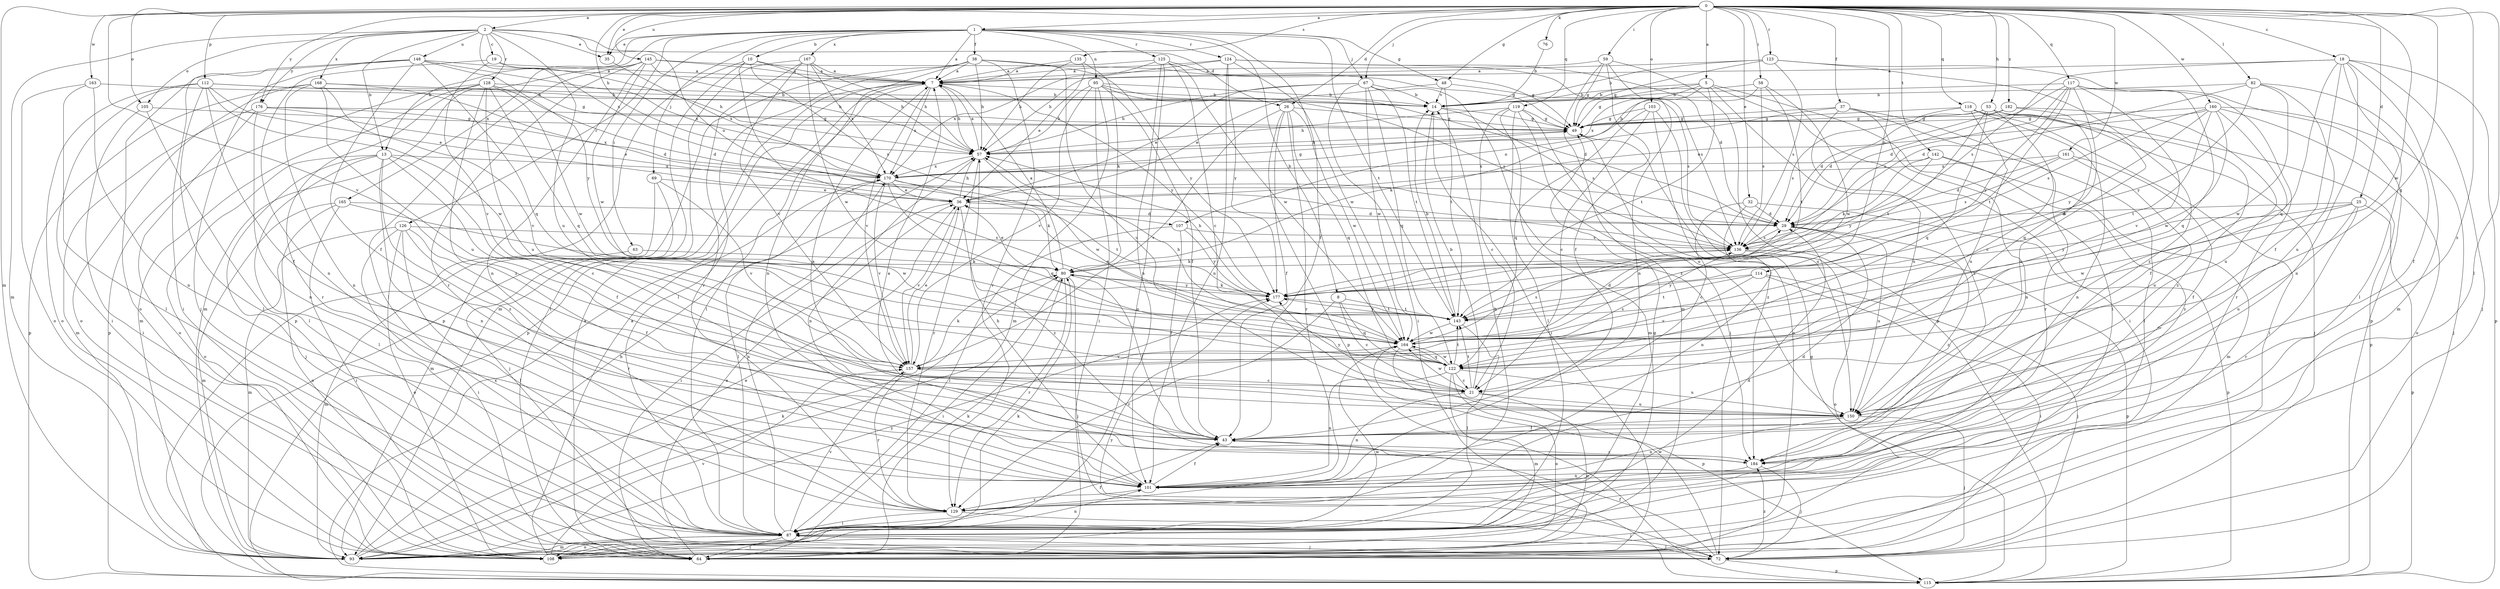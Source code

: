 strict digraph  {
0;
1;
2;
5;
7;
8;
10;
13;
14;
18;
19;
21;
25;
26;
29;
32;
35;
36;
37;
38;
43;
48;
49;
53;
57;
58;
59;
63;
64;
67;
69;
72;
76;
80;
82;
87;
93;
95;
101;
103;
105;
107;
108;
112;
114;
115;
117;
118;
119;
122;
123;
124;
125;
126;
128;
129;
135;
136;
142;
143;
145;
148;
150;
157;
160;
161;
163;
164;
165;
167;
168;
170;
176;
177;
182;
184;
0 -> 1  [label=a];
0 -> 2  [label=a];
0 -> 5  [label=a];
0 -> 18  [label=c];
0 -> 25  [label=d];
0 -> 26  [label=d];
0 -> 32  [label=e];
0 -> 35  [label=e];
0 -> 37  [label=f];
0 -> 48  [label=g];
0 -> 53  [label=h];
0 -> 57  [label=h];
0 -> 58  [label=i];
0 -> 59  [label=i];
0 -> 67  [label=j];
0 -> 76  [label=k];
0 -> 82  [label=l];
0 -> 87  [label=l];
0 -> 93  [label=m];
0 -> 103  [label=o];
0 -> 105  [label=o];
0 -> 112  [label=p];
0 -> 114  [label=p];
0 -> 117  [label=q];
0 -> 118  [label=q];
0 -> 119  [label=q];
0 -> 122  [label=q];
0 -> 123  [label=r];
0 -> 135  [label=s];
0 -> 142  [label=t];
0 -> 145  [label=u];
0 -> 157  [label=v];
0 -> 160  [label=w];
0 -> 161  [label=w];
0 -> 163  [label=w];
0 -> 164  [label=w];
0 -> 176  [label=y];
0 -> 182  [label=z];
0 -> 184  [label=z];
1 -> 7  [label=a];
1 -> 8  [label=b];
1 -> 10  [label=b];
1 -> 13  [label=b];
1 -> 35  [label=e];
1 -> 38  [label=f];
1 -> 43  [label=f];
1 -> 48  [label=g];
1 -> 63  [label=i];
1 -> 67  [label=j];
1 -> 69  [label=j];
1 -> 95  [label=n];
1 -> 124  [label=r];
1 -> 125  [label=r];
1 -> 126  [label=r];
1 -> 143  [label=t];
1 -> 165  [label=x];
1 -> 167  [label=x];
2 -> 13  [label=b];
2 -> 19  [label=c];
2 -> 26  [label=d];
2 -> 35  [label=e];
2 -> 93  [label=m];
2 -> 105  [label=o];
2 -> 107  [label=o];
2 -> 128  [label=r];
2 -> 148  [label=u];
2 -> 150  [label=u];
2 -> 168  [label=x];
2 -> 170  [label=x];
2 -> 176  [label=y];
5 -> 14  [label=b];
5 -> 49  [label=g];
5 -> 64  [label=i];
5 -> 87  [label=l];
5 -> 107  [label=o];
5 -> 143  [label=t];
5 -> 170  [label=x];
5 -> 184  [label=z];
7 -> 14  [label=b];
7 -> 57  [label=h];
7 -> 87  [label=l];
7 -> 115  [label=p];
7 -> 157  [label=v];
7 -> 170  [label=x];
7 -> 177  [label=y];
8 -> 21  [label=c];
8 -> 122  [label=q];
8 -> 129  [label=r];
8 -> 143  [label=t];
10 -> 7  [label=a];
10 -> 57  [label=h];
10 -> 93  [label=m];
10 -> 115  [label=p];
10 -> 136  [label=s];
10 -> 143  [label=t];
13 -> 21  [label=c];
13 -> 43  [label=f];
13 -> 72  [label=j];
13 -> 87  [label=l];
13 -> 101  [label=n];
13 -> 108  [label=o];
13 -> 170  [label=x];
13 -> 184  [label=z];
14 -> 49  [label=g];
14 -> 64  [label=i];
14 -> 136  [label=s];
18 -> 7  [label=a];
18 -> 43  [label=f];
18 -> 72  [label=j];
18 -> 87  [label=l];
18 -> 93  [label=m];
18 -> 101  [label=n];
18 -> 115  [label=p];
18 -> 122  [label=q];
18 -> 136  [label=s];
19 -> 7  [label=a];
19 -> 57  [label=h];
19 -> 101  [label=n];
19 -> 157  [label=v];
21 -> 14  [label=b];
21 -> 101  [label=n];
21 -> 108  [label=o];
21 -> 143  [label=t];
21 -> 150  [label=u];
21 -> 164  [label=w];
21 -> 177  [label=y];
25 -> 29  [label=d];
25 -> 115  [label=p];
25 -> 129  [label=r];
25 -> 150  [label=u];
25 -> 164  [label=w];
25 -> 177  [label=y];
26 -> 43  [label=f];
26 -> 49  [label=g];
26 -> 115  [label=p];
26 -> 122  [label=q];
26 -> 129  [label=r];
26 -> 157  [label=v];
26 -> 164  [label=w];
29 -> 136  [label=s];
29 -> 150  [label=u];
29 -> 184  [label=z];
32 -> 21  [label=c];
32 -> 29  [label=d];
32 -> 101  [label=n];
32 -> 115  [label=p];
35 -> 170  [label=x];
36 -> 29  [label=d];
36 -> 57  [label=h];
36 -> 64  [label=i];
36 -> 157  [label=v];
36 -> 184  [label=z];
37 -> 49  [label=g];
37 -> 80  [label=k];
37 -> 87  [label=l];
37 -> 101  [label=n];
37 -> 129  [label=r];
37 -> 150  [label=u];
38 -> 7  [label=a];
38 -> 57  [label=h];
38 -> 87  [label=l];
38 -> 101  [label=n];
38 -> 115  [label=p];
38 -> 129  [label=r];
38 -> 150  [label=u];
38 -> 177  [label=y];
43 -> 7  [label=a];
43 -> 184  [label=z];
48 -> 14  [label=v];
48 -> 36  [label=e];
48 -> 136  [label=s];
48 -> 143  [label=t];
49 -> 57  [label=h];
49 -> 184  [label=z];
53 -> 21  [label=c];
53 -> 29  [label=d];
53 -> 49  [label=g];
53 -> 115  [label=p];
53 -> 122  [label=q];
53 -> 143  [label=t];
53 -> 150  [label=u];
53 -> 184  [label=z];
57 -> 7  [label=a];
57 -> 101  [label=n];
57 -> 129  [label=r];
57 -> 164  [label=w];
57 -> 170  [label=x];
58 -> 14  [label=b];
58 -> 57  [label=h];
58 -> 136  [label=s];
58 -> 143  [label=t];
58 -> 164  [label=w];
59 -> 7  [label=a];
59 -> 43  [label=f];
59 -> 49  [label=g];
59 -> 93  [label=m];
59 -> 101  [label=n];
59 -> 115  [label=p];
63 -> 80  [label=k];
63 -> 93  [label=m];
64 -> 7  [label=a];
64 -> 36  [label=e];
64 -> 80  [label=k];
67 -> 14  [label=b];
67 -> 36  [label=e];
67 -> 57  [label=h];
67 -> 64  [label=i];
67 -> 122  [label=q];
67 -> 143  [label=t];
67 -> 164  [label=w];
67 -> 184  [label=z];
69 -> 36  [label=e];
69 -> 72  [label=j];
69 -> 93  [label=m];
69 -> 157  [label=v];
72 -> 43  [label=f];
72 -> 87  [label=l];
72 -> 115  [label=p];
72 -> 164  [label=w];
72 -> 184  [label=z];
76 -> 14  [label=b];
80 -> 7  [label=a];
80 -> 36  [label=e];
80 -> 43  [label=f];
80 -> 64  [label=i];
80 -> 72  [label=j];
80 -> 129  [label=r];
80 -> 177  [label=y];
82 -> 14  [label=b];
82 -> 29  [label=d];
82 -> 43  [label=f];
82 -> 150  [label=u];
82 -> 164  [label=w];
82 -> 177  [label=y];
87 -> 29  [label=d];
87 -> 43  [label=f];
87 -> 49  [label=g];
87 -> 64  [label=i];
87 -> 72  [label=j];
87 -> 93  [label=m];
87 -> 101  [label=n];
87 -> 108  [label=o];
87 -> 157  [label=v];
87 -> 170  [label=x];
93 -> 36  [label=e];
93 -> 57  [label=h];
93 -> 80  [label=k];
93 -> 177  [label=y];
95 -> 14  [label=b];
95 -> 29  [label=d];
95 -> 43  [label=f];
95 -> 57  [label=h];
95 -> 64  [label=i];
95 -> 93  [label=m];
95 -> 136  [label=s];
95 -> 157  [label=v];
101 -> 29  [label=d];
101 -> 43  [label=f];
101 -> 57  [label=h];
101 -> 129  [label=r];
103 -> 21  [label=c];
103 -> 49  [label=g];
103 -> 108  [label=o];
103 -> 122  [label=q];
103 -> 150  [label=u];
105 -> 49  [label=g];
105 -> 64  [label=i];
105 -> 87  [label=l];
107 -> 43  [label=f];
107 -> 87  [label=l];
107 -> 136  [label=s];
107 -> 177  [label=y];
108 -> 7  [label=a];
108 -> 80  [label=k];
108 -> 157  [label=v];
108 -> 164  [label=w];
112 -> 14  [label=b];
112 -> 36  [label=e];
112 -> 43  [label=f];
112 -> 49  [label=g];
112 -> 64  [label=i];
112 -> 87  [label=l];
112 -> 108  [label=o];
112 -> 164  [label=w];
114 -> 64  [label=i];
114 -> 72  [label=j];
114 -> 143  [label=t];
114 -> 157  [label=v];
114 -> 177  [label=y];
115 -> 49  [label=g];
115 -> 170  [label=x];
115 -> 177  [label=y];
117 -> 14  [label=b];
117 -> 29  [label=d];
117 -> 122  [label=q];
117 -> 129  [label=r];
117 -> 136  [label=s];
117 -> 143  [label=t];
117 -> 157  [label=v];
117 -> 164  [label=w];
117 -> 177  [label=y];
118 -> 49  [label=g];
118 -> 64  [label=i];
118 -> 72  [label=j];
118 -> 101  [label=n];
118 -> 136  [label=s];
118 -> 150  [label=u];
119 -> 21  [label=c];
119 -> 49  [label=g];
119 -> 57  [label=h];
119 -> 72  [label=j];
119 -> 87  [label=l];
119 -> 93  [label=m];
119 -> 150  [label=u];
122 -> 21  [label=c];
122 -> 93  [label=m];
122 -> 101  [label=n];
122 -> 108  [label=o];
122 -> 143  [label=t];
122 -> 150  [label=u];
122 -> 164  [label=w];
123 -> 7  [label=a];
123 -> 14  [label=b];
123 -> 49  [label=g];
123 -> 115  [label=p];
123 -> 136  [label=s];
123 -> 184  [label=z];
124 -> 7  [label=a];
124 -> 29  [label=d];
124 -> 57  [label=h];
124 -> 101  [label=n];
124 -> 136  [label=s];
124 -> 164  [label=w];
124 -> 177  [label=y];
125 -> 7  [label=a];
125 -> 21  [label=c];
125 -> 49  [label=g];
125 -> 101  [label=n];
125 -> 108  [label=o];
125 -> 164  [label=w];
125 -> 170  [label=x];
126 -> 43  [label=f];
126 -> 64  [label=i];
126 -> 87  [label=l];
126 -> 93  [label=m];
126 -> 108  [label=o];
126 -> 129  [label=r];
126 -> 136  [label=s];
128 -> 14  [label=b];
128 -> 29  [label=d];
128 -> 93  [label=m];
128 -> 115  [label=p];
128 -> 122  [label=q];
128 -> 129  [label=r];
128 -> 150  [label=u];
128 -> 164  [label=w];
128 -> 184  [label=z];
129 -> 14  [label=b];
129 -> 72  [label=j];
129 -> 87  [label=l];
135 -> 7  [label=a];
135 -> 36  [label=e];
135 -> 57  [label=h];
135 -> 80  [label=k];
136 -> 80  [label=k];
136 -> 108  [label=o];
136 -> 115  [label=p];
142 -> 80  [label=k];
142 -> 93  [label=m];
142 -> 170  [label=x];
142 -> 177  [label=y];
142 -> 184  [label=z];
143 -> 14  [label=b];
143 -> 36  [label=e];
143 -> 87  [label=l];
143 -> 164  [label=w];
143 -> 177  [label=y];
145 -> 7  [label=a];
145 -> 49  [label=g];
145 -> 57  [label=h];
145 -> 87  [label=l];
145 -> 93  [label=m];
145 -> 101  [label=n];
145 -> 129  [label=r];
145 -> 164  [label=w];
148 -> 7  [label=a];
148 -> 43  [label=f];
148 -> 64  [label=i];
148 -> 72  [label=j];
148 -> 108  [label=o];
148 -> 122  [label=q];
148 -> 170  [label=x];
148 -> 177  [label=y];
150 -> 43  [label=f];
150 -> 72  [label=j];
150 -> 101  [label=n];
157 -> 21  [label=c];
157 -> 36  [label=e];
157 -> 80  [label=k];
157 -> 129  [label=r];
157 -> 136  [label=s];
160 -> 36  [label=e];
160 -> 49  [label=g];
160 -> 72  [label=j];
160 -> 108  [label=o];
160 -> 136  [label=s];
160 -> 143  [label=t];
160 -> 150  [label=u];
160 -> 164  [label=w];
160 -> 177  [label=y];
161 -> 29  [label=d];
161 -> 43  [label=f];
161 -> 136  [label=s];
161 -> 150  [label=u];
161 -> 170  [label=x];
163 -> 14  [label=b];
163 -> 87  [label=l];
163 -> 101  [label=n];
163 -> 108  [label=o];
164 -> 29  [label=d];
164 -> 57  [label=h];
164 -> 115  [label=p];
164 -> 122  [label=q];
164 -> 136  [label=s];
164 -> 157  [label=v];
165 -> 29  [label=d];
165 -> 64  [label=i];
165 -> 93  [label=m];
165 -> 108  [label=o];
165 -> 164  [label=w];
167 -> 7  [label=a];
167 -> 57  [label=h];
167 -> 64  [label=i];
167 -> 129  [label=r];
167 -> 157  [label=v];
167 -> 164  [label=w];
167 -> 170  [label=x];
168 -> 14  [label=b];
168 -> 29  [label=d];
168 -> 101  [label=n];
168 -> 108  [label=o];
168 -> 115  [label=p];
168 -> 150  [label=u];
168 -> 157  [label=v];
170 -> 36  [label=e];
170 -> 49  [label=g];
170 -> 80  [label=k];
170 -> 87  [label=l];
170 -> 122  [label=q];
170 -> 143  [label=t];
170 -> 157  [label=v];
176 -> 36  [label=e];
176 -> 49  [label=g];
176 -> 93  [label=m];
176 -> 101  [label=n];
176 -> 108  [label=o];
176 -> 170  [label=x];
177 -> 57  [label=h];
177 -> 80  [label=k];
177 -> 143  [label=t];
182 -> 29  [label=d];
182 -> 43  [label=f];
182 -> 49  [label=g];
182 -> 122  [label=q];
184 -> 7  [label=a];
184 -> 72  [label=j];
184 -> 101  [label=n];
}
